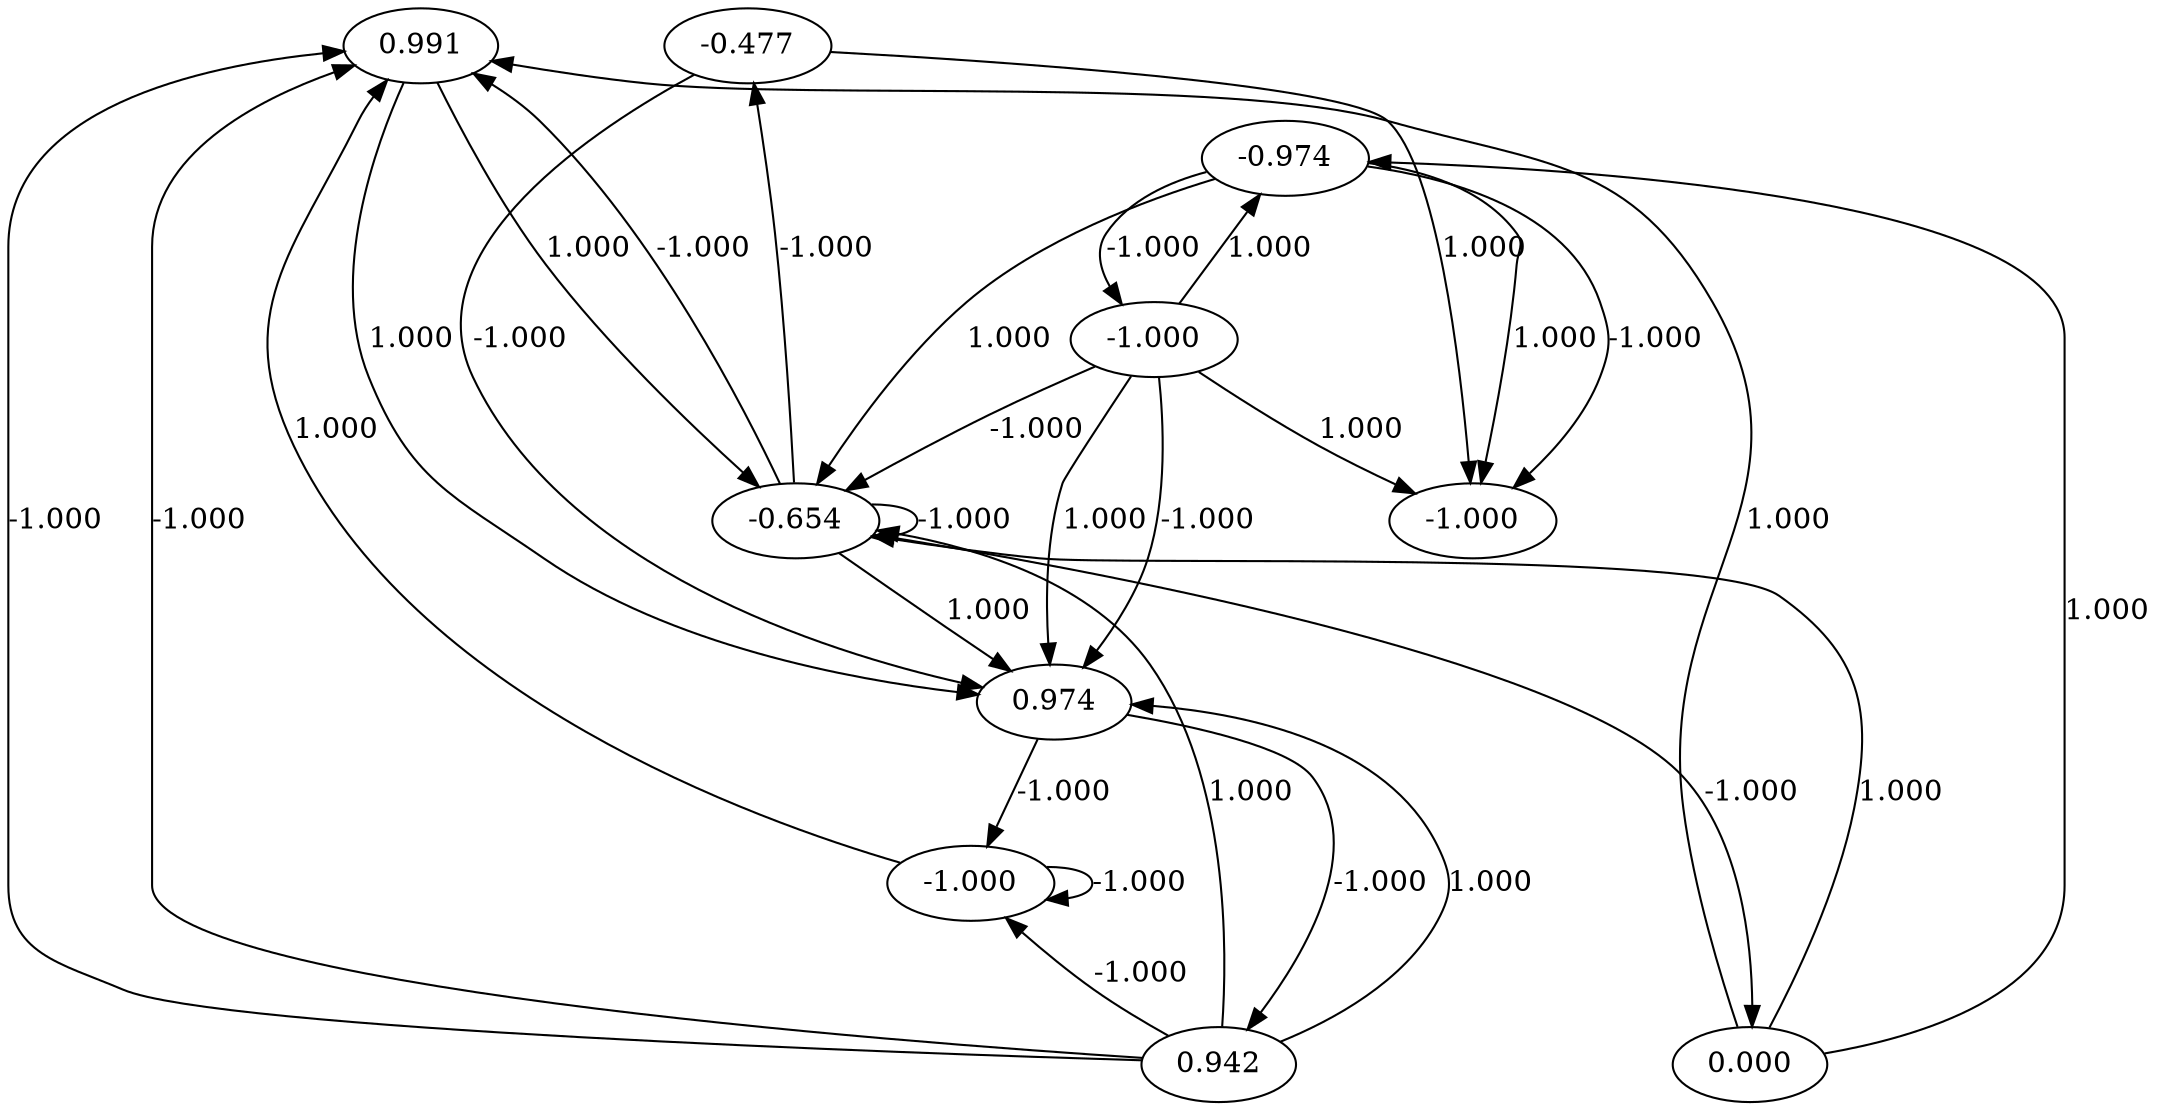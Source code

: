 digraph g {
  { rank=source edge [style="invis"] n0 -> n1 }
  { rank=sink edge [style="invis"] n2 -> n3 }
  n0 [label=0.991]
  n1 [label=-0.477]
  n2 [label=0.942]
  n3 [label=0.000]
  n4 [label=-1.000]
  n5 [label=-1.000]
  n6 [label=-0.654]
  n7 [label=-0.974]
  n8 [label=-1.000]
  n9 [label=0.974]
  n0 -> n9 [label=1.000];
  n6 -> n0 [label=-1.000];
  n2 -> n6 [label=1.000];
  n8 -> n7 [label=1.000];
  n2 -> n0 [label=-1.000];
  n3 -> n7 [label=1.000];
  n9 -> n2 [label=-1.000];
  n8 -> n9 [label=1.000];
  n3 -> n6 [label=1.000];
  n2 -> n9 [label=1.000];
  n1 -> n9 [label=-1.000];
  n7 -> n8 [label=-1.000];
  n5 -> n0 [label=1.000];
  n6 -> n1 [label=-1.000];
  n6 -> n3 [label=-1.000];
  n0 -> n6 [label=1.000];
  n5 -> n5 [label=-1.000];
  n7 -> n6 [label=1.000];
  n6 -> n9 [label=1.000];
  n7 -> n4 [label=1.000];
  n2 -> n5 [label=-1.000];
  n7 -> n4 [label=-1.000];
  n3 -> n0 [label=1.000];
  n8 -> n6 [label=-1.000];
  n8 -> n4 [label=1.000];
  n1 -> n4 [label=1.000];
  n2 -> n0 [label=-1.000];
  n8 -> n9 [label=-1.000];
  n6 -> n6 [label=-1.000];
  n9 -> n5 [label=-1.000];
}
